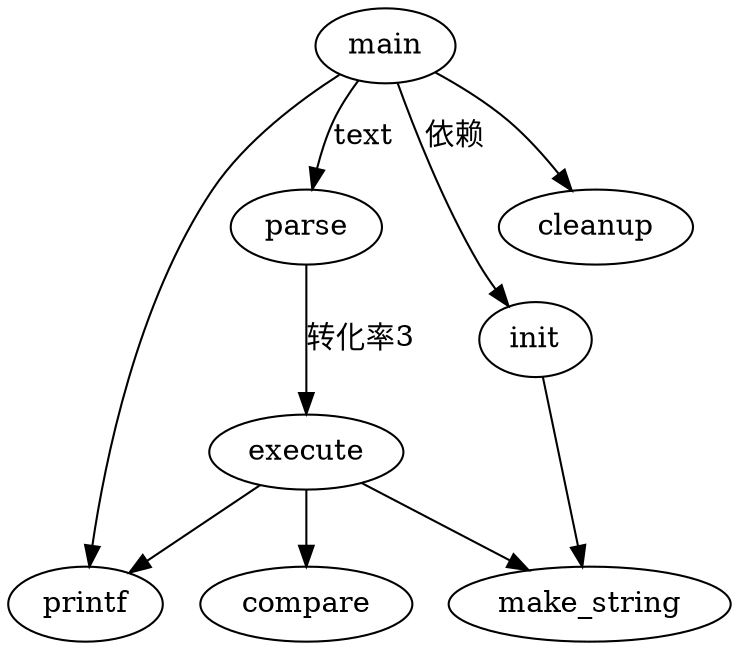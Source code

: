 digraph G {
        main -> parse[label="text"];
        parse->execute[label = "转化率3" ];
        main -> init[label="依赖"];
        main -> cleanup;
        execute -> make_string;
        execute -> printf
            init -> make_string;
        main -> printf;
        execute -> compare;

}
